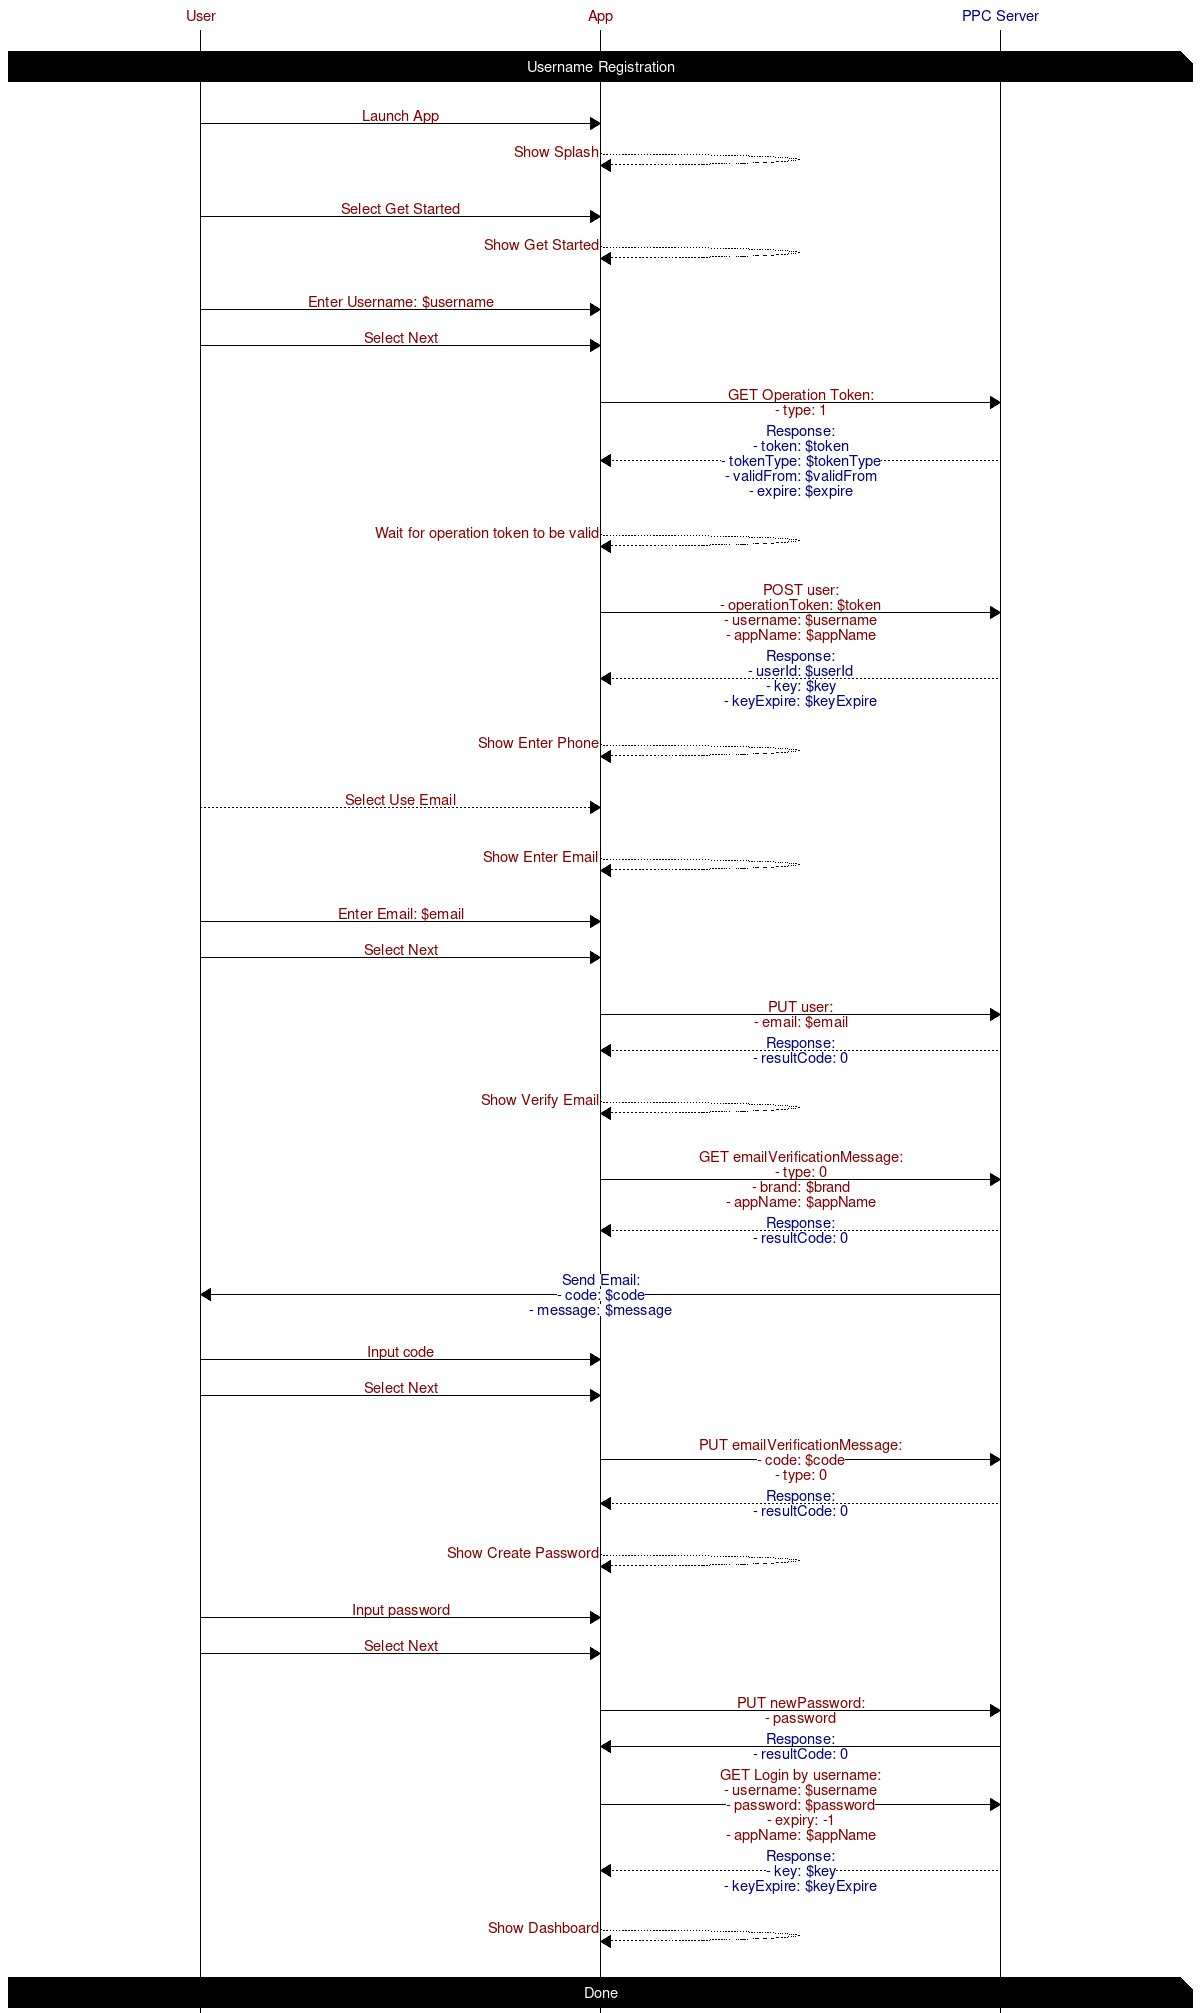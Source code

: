 # User Login and Registration - Username Email Registration
# - Registering a new user using a username + email

msc {
	hscale  = "2";

	user [label="User", textcolour="maroon", arctextcolour="maroon"],
	app [label="App", textcolour="maroon", arctextcolour="maroon"],
	server [label="PPC Server", textcolour="navy", arctextcolour="navy"];
	|||;
	user note server [label="Username Registration", textbgcolor="black", textcolor="white"];
	|||;
	user => app [label="Launch App"];
	app << app [label="Show Splash"];
	|||;
	user => app [label="Select Get Started"];
	app << app [label="Show Get Started"];
	|||;
	user => app [label="Enter Username: $username"];
	user => app [label="Select Next"];
	|||;
	app => server [label="GET Operation Token:\n- type: 1"];
	app << server [label="Response:\n- token: $token\n- tokenType: $tokenType\n- validFrom: $validFrom\n- expire: $expire"];
	|||;
	app >> app [label="Wait for operation token to be valid"];
	|||;
	app => server [label="POST user:\n- operationToken: $token\n- username: $username\n- appName: $appName"];
	app << server [label="Response:\n- userId: $userId\n- key: $key\n- keyExpire: $keyExpire"];
	|||;
	app >> app [label="Show Enter Phone"];
	|||;
	user >> app [label="Select Use Email"];
	|||;
	app >> app [label="Show Enter Email"];
	|||;
	user => app [label="Enter Email: $email"];
	user => app [label="Select Next"];
	|||;
	app => server [label="PUT user:\n- email: $email"];
	app << server [label="Response:\n- resultCode: 0"];
	|||;
	app >> app [label="Show Verify Email"];
	|||;
	app => server [label="GET emailVerificationMessage:\n- type: 0\n- brand: $brand\n- appName: $appName"];
	app << server [label="Response:\n- resultCode: 0"];
	|||;
	server => user [label="Send Email:\n- code: $code\n- message: $message"];
	|||;
	user => app [label="Input code"];
	user => app [label="Select Next"];
	|||;
	app => server [label="PUT emailVerificationMessage:\n- code: $code\n- type: 0"];
	app << server [label="Response:\n- resultCode: 0"];
	|||;
	app >> app [label="Show Create Password"];
	|||;
	user => app [label="Input password"];
	user => app [label="Select Next"];
	|||;
	app => server [label="PUT newPassword:\n- password"];
	server => app [label="Response:\n- resultCode: 0"];
	app => server [label="GET Login by username:\n- username: $username\n- password: $password\n- expiry: -1\n- appName: $appName"];
	app << server [label="Response:\n- key: $key\n- keyExpire: $keyExpire"];
	|||;
	app >> app [label="Show Dashboard"];
	|||;
	user note server [label="Done", textbgcolor="black", textcolor="white"];
}
